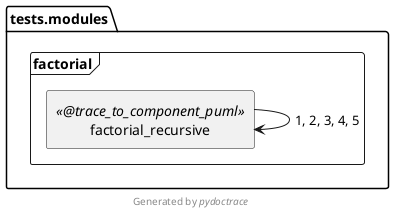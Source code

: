 @startuml tests.modules.factorial.factorial_recursive-component
skinparam BoxPadding 10
skinparam componentStyle rectangle

package tests.modules {
  frame factorial {
    [tests.modules.factorial.factorial_recursive] as "factorial_recursive" << @trace_to_component_puml >>
  }
}
[tests.modules.factorial.factorial_recursive] -> [tests.modules.factorial.factorial_recursive] : 1, 2, 3, 4, 5

footer Generated by //pydoctrace//
@enduml
